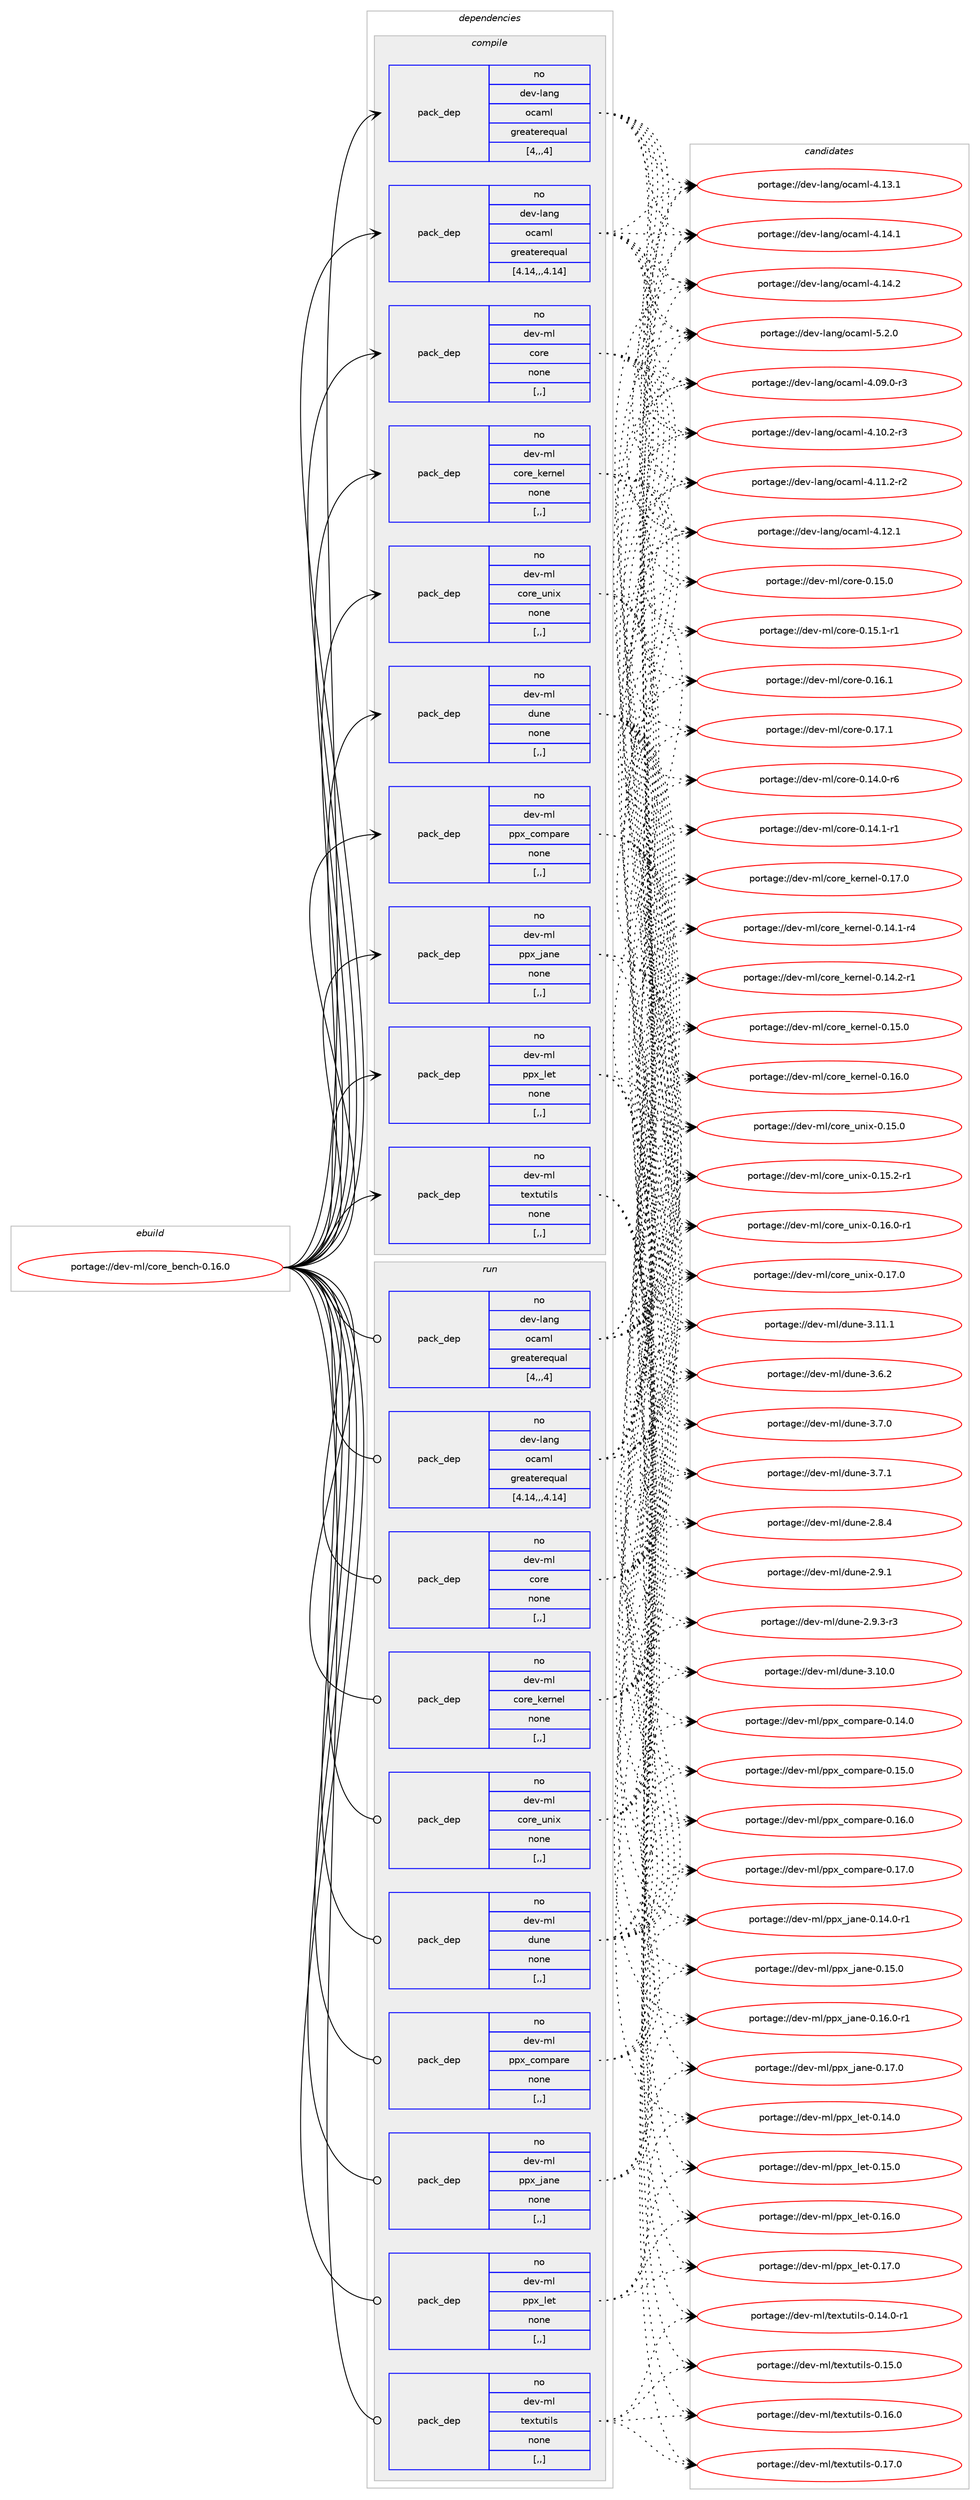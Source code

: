 digraph prolog {

# *************
# Graph options
# *************

newrank=true;
concentrate=true;
compound=true;
graph [rankdir=LR,fontname=Helvetica,fontsize=10,ranksep=1.5];#, ranksep=2.5, nodesep=0.2];
edge  [arrowhead=vee];
node  [fontname=Helvetica,fontsize=10];

# **********
# The ebuild
# **********

subgraph cluster_leftcol {
color=gray;
rank=same;
label=<<i>ebuild</i>>;
id [label="portage://dev-ml/core_bench-0.16.0", color=red, width=4, href="../dev-ml/core_bench-0.16.0.svg"];
}

# ****************
# The dependencies
# ****************

subgraph cluster_midcol {
color=gray;
label=<<i>dependencies</i>>;
subgraph cluster_compile {
fillcolor="#eeeeee";
style=filled;
label=<<i>compile</i>>;
subgraph pack85708 {
dependency115321 [label=<<TABLE BORDER="0" CELLBORDER="1" CELLSPACING="0" CELLPADDING="4" WIDTH="220"><TR><TD ROWSPAN="6" CELLPADDING="30">pack_dep</TD></TR><TR><TD WIDTH="110">no</TD></TR><TR><TD>dev-lang</TD></TR><TR><TD>ocaml</TD></TR><TR><TD>greaterequal</TD></TR><TR><TD>[4,,,4]</TD></TR></TABLE>>, shape=none, color=blue];
}
id:e -> dependency115321:w [weight=20,style="solid",arrowhead="vee"];
subgraph pack85709 {
dependency115322 [label=<<TABLE BORDER="0" CELLBORDER="1" CELLSPACING="0" CELLPADDING="4" WIDTH="220"><TR><TD ROWSPAN="6" CELLPADDING="30">pack_dep</TD></TR><TR><TD WIDTH="110">no</TD></TR><TR><TD>dev-lang</TD></TR><TR><TD>ocaml</TD></TR><TR><TD>greaterequal</TD></TR><TR><TD>[4.14,,,4.14]</TD></TR></TABLE>>, shape=none, color=blue];
}
id:e -> dependency115322:w [weight=20,style="solid",arrowhead="vee"];
subgraph pack85710 {
dependency115323 [label=<<TABLE BORDER="0" CELLBORDER="1" CELLSPACING="0" CELLPADDING="4" WIDTH="220"><TR><TD ROWSPAN="6" CELLPADDING="30">pack_dep</TD></TR><TR><TD WIDTH="110">no</TD></TR><TR><TD>dev-ml</TD></TR><TR><TD>core</TD></TR><TR><TD>none</TD></TR><TR><TD>[,,]</TD></TR></TABLE>>, shape=none, color=blue];
}
id:e -> dependency115323:w [weight=20,style="solid",arrowhead="vee"];
subgraph pack85711 {
dependency115324 [label=<<TABLE BORDER="0" CELLBORDER="1" CELLSPACING="0" CELLPADDING="4" WIDTH="220"><TR><TD ROWSPAN="6" CELLPADDING="30">pack_dep</TD></TR><TR><TD WIDTH="110">no</TD></TR><TR><TD>dev-ml</TD></TR><TR><TD>core_kernel</TD></TR><TR><TD>none</TD></TR><TR><TD>[,,]</TD></TR></TABLE>>, shape=none, color=blue];
}
id:e -> dependency115324:w [weight=20,style="solid",arrowhead="vee"];
subgraph pack85712 {
dependency115325 [label=<<TABLE BORDER="0" CELLBORDER="1" CELLSPACING="0" CELLPADDING="4" WIDTH="220"><TR><TD ROWSPAN="6" CELLPADDING="30">pack_dep</TD></TR><TR><TD WIDTH="110">no</TD></TR><TR><TD>dev-ml</TD></TR><TR><TD>core_unix</TD></TR><TR><TD>none</TD></TR><TR><TD>[,,]</TD></TR></TABLE>>, shape=none, color=blue];
}
id:e -> dependency115325:w [weight=20,style="solid",arrowhead="vee"];
subgraph pack85713 {
dependency115326 [label=<<TABLE BORDER="0" CELLBORDER="1" CELLSPACING="0" CELLPADDING="4" WIDTH="220"><TR><TD ROWSPAN="6" CELLPADDING="30">pack_dep</TD></TR><TR><TD WIDTH="110">no</TD></TR><TR><TD>dev-ml</TD></TR><TR><TD>dune</TD></TR><TR><TD>none</TD></TR><TR><TD>[,,]</TD></TR></TABLE>>, shape=none, color=blue];
}
id:e -> dependency115326:w [weight=20,style="solid",arrowhead="vee"];
subgraph pack85714 {
dependency115327 [label=<<TABLE BORDER="0" CELLBORDER="1" CELLSPACING="0" CELLPADDING="4" WIDTH="220"><TR><TD ROWSPAN="6" CELLPADDING="30">pack_dep</TD></TR><TR><TD WIDTH="110">no</TD></TR><TR><TD>dev-ml</TD></TR><TR><TD>ppx_compare</TD></TR><TR><TD>none</TD></TR><TR><TD>[,,]</TD></TR></TABLE>>, shape=none, color=blue];
}
id:e -> dependency115327:w [weight=20,style="solid",arrowhead="vee"];
subgraph pack85715 {
dependency115328 [label=<<TABLE BORDER="0" CELLBORDER="1" CELLSPACING="0" CELLPADDING="4" WIDTH="220"><TR><TD ROWSPAN="6" CELLPADDING="30">pack_dep</TD></TR><TR><TD WIDTH="110">no</TD></TR><TR><TD>dev-ml</TD></TR><TR><TD>ppx_jane</TD></TR><TR><TD>none</TD></TR><TR><TD>[,,]</TD></TR></TABLE>>, shape=none, color=blue];
}
id:e -> dependency115328:w [weight=20,style="solid",arrowhead="vee"];
subgraph pack85716 {
dependency115329 [label=<<TABLE BORDER="0" CELLBORDER="1" CELLSPACING="0" CELLPADDING="4" WIDTH="220"><TR><TD ROWSPAN="6" CELLPADDING="30">pack_dep</TD></TR><TR><TD WIDTH="110">no</TD></TR><TR><TD>dev-ml</TD></TR><TR><TD>ppx_let</TD></TR><TR><TD>none</TD></TR><TR><TD>[,,]</TD></TR></TABLE>>, shape=none, color=blue];
}
id:e -> dependency115329:w [weight=20,style="solid",arrowhead="vee"];
subgraph pack85717 {
dependency115330 [label=<<TABLE BORDER="0" CELLBORDER="1" CELLSPACING="0" CELLPADDING="4" WIDTH="220"><TR><TD ROWSPAN="6" CELLPADDING="30">pack_dep</TD></TR><TR><TD WIDTH="110">no</TD></TR><TR><TD>dev-ml</TD></TR><TR><TD>textutils</TD></TR><TR><TD>none</TD></TR><TR><TD>[,,]</TD></TR></TABLE>>, shape=none, color=blue];
}
id:e -> dependency115330:w [weight=20,style="solid",arrowhead="vee"];
}
subgraph cluster_compileandrun {
fillcolor="#eeeeee";
style=filled;
label=<<i>compile and run</i>>;
}
subgraph cluster_run {
fillcolor="#eeeeee";
style=filled;
label=<<i>run</i>>;
subgraph pack85718 {
dependency115331 [label=<<TABLE BORDER="0" CELLBORDER="1" CELLSPACING="0" CELLPADDING="4" WIDTH="220"><TR><TD ROWSPAN="6" CELLPADDING="30">pack_dep</TD></TR><TR><TD WIDTH="110">no</TD></TR><TR><TD>dev-lang</TD></TR><TR><TD>ocaml</TD></TR><TR><TD>greaterequal</TD></TR><TR><TD>[4,,,4]</TD></TR></TABLE>>, shape=none, color=blue];
}
id:e -> dependency115331:w [weight=20,style="solid",arrowhead="odot"];
subgraph pack85719 {
dependency115332 [label=<<TABLE BORDER="0" CELLBORDER="1" CELLSPACING="0" CELLPADDING="4" WIDTH="220"><TR><TD ROWSPAN="6" CELLPADDING="30">pack_dep</TD></TR><TR><TD WIDTH="110">no</TD></TR><TR><TD>dev-lang</TD></TR><TR><TD>ocaml</TD></TR><TR><TD>greaterequal</TD></TR><TR><TD>[4.14,,,4.14]</TD></TR></TABLE>>, shape=none, color=blue];
}
id:e -> dependency115332:w [weight=20,style="solid",arrowhead="odot"];
subgraph pack85720 {
dependency115333 [label=<<TABLE BORDER="0" CELLBORDER="1" CELLSPACING="0" CELLPADDING="4" WIDTH="220"><TR><TD ROWSPAN="6" CELLPADDING="30">pack_dep</TD></TR><TR><TD WIDTH="110">no</TD></TR><TR><TD>dev-ml</TD></TR><TR><TD>core</TD></TR><TR><TD>none</TD></TR><TR><TD>[,,]</TD></TR></TABLE>>, shape=none, color=blue];
}
id:e -> dependency115333:w [weight=20,style="solid",arrowhead="odot"];
subgraph pack85721 {
dependency115334 [label=<<TABLE BORDER="0" CELLBORDER="1" CELLSPACING="0" CELLPADDING="4" WIDTH="220"><TR><TD ROWSPAN="6" CELLPADDING="30">pack_dep</TD></TR><TR><TD WIDTH="110">no</TD></TR><TR><TD>dev-ml</TD></TR><TR><TD>core_kernel</TD></TR><TR><TD>none</TD></TR><TR><TD>[,,]</TD></TR></TABLE>>, shape=none, color=blue];
}
id:e -> dependency115334:w [weight=20,style="solid",arrowhead="odot"];
subgraph pack85722 {
dependency115335 [label=<<TABLE BORDER="0" CELLBORDER="1" CELLSPACING="0" CELLPADDING="4" WIDTH="220"><TR><TD ROWSPAN="6" CELLPADDING="30">pack_dep</TD></TR><TR><TD WIDTH="110">no</TD></TR><TR><TD>dev-ml</TD></TR><TR><TD>core_unix</TD></TR><TR><TD>none</TD></TR><TR><TD>[,,]</TD></TR></TABLE>>, shape=none, color=blue];
}
id:e -> dependency115335:w [weight=20,style="solid",arrowhead="odot"];
subgraph pack85723 {
dependency115336 [label=<<TABLE BORDER="0" CELLBORDER="1" CELLSPACING="0" CELLPADDING="4" WIDTH="220"><TR><TD ROWSPAN="6" CELLPADDING="30">pack_dep</TD></TR><TR><TD WIDTH="110">no</TD></TR><TR><TD>dev-ml</TD></TR><TR><TD>dune</TD></TR><TR><TD>none</TD></TR><TR><TD>[,,]</TD></TR></TABLE>>, shape=none, color=blue];
}
id:e -> dependency115336:w [weight=20,style="solid",arrowhead="odot"];
subgraph pack85724 {
dependency115337 [label=<<TABLE BORDER="0" CELLBORDER="1" CELLSPACING="0" CELLPADDING="4" WIDTH="220"><TR><TD ROWSPAN="6" CELLPADDING="30">pack_dep</TD></TR><TR><TD WIDTH="110">no</TD></TR><TR><TD>dev-ml</TD></TR><TR><TD>ppx_compare</TD></TR><TR><TD>none</TD></TR><TR><TD>[,,]</TD></TR></TABLE>>, shape=none, color=blue];
}
id:e -> dependency115337:w [weight=20,style="solid",arrowhead="odot"];
subgraph pack85725 {
dependency115338 [label=<<TABLE BORDER="0" CELLBORDER="1" CELLSPACING="0" CELLPADDING="4" WIDTH="220"><TR><TD ROWSPAN="6" CELLPADDING="30">pack_dep</TD></TR><TR><TD WIDTH="110">no</TD></TR><TR><TD>dev-ml</TD></TR><TR><TD>ppx_jane</TD></TR><TR><TD>none</TD></TR><TR><TD>[,,]</TD></TR></TABLE>>, shape=none, color=blue];
}
id:e -> dependency115338:w [weight=20,style="solid",arrowhead="odot"];
subgraph pack85726 {
dependency115339 [label=<<TABLE BORDER="0" CELLBORDER="1" CELLSPACING="0" CELLPADDING="4" WIDTH="220"><TR><TD ROWSPAN="6" CELLPADDING="30">pack_dep</TD></TR><TR><TD WIDTH="110">no</TD></TR><TR><TD>dev-ml</TD></TR><TR><TD>ppx_let</TD></TR><TR><TD>none</TD></TR><TR><TD>[,,]</TD></TR></TABLE>>, shape=none, color=blue];
}
id:e -> dependency115339:w [weight=20,style="solid",arrowhead="odot"];
subgraph pack85727 {
dependency115340 [label=<<TABLE BORDER="0" CELLBORDER="1" CELLSPACING="0" CELLPADDING="4" WIDTH="220"><TR><TD ROWSPAN="6" CELLPADDING="30">pack_dep</TD></TR><TR><TD WIDTH="110">no</TD></TR><TR><TD>dev-ml</TD></TR><TR><TD>textutils</TD></TR><TR><TD>none</TD></TR><TR><TD>[,,]</TD></TR></TABLE>>, shape=none, color=blue];
}
id:e -> dependency115340:w [weight=20,style="solid",arrowhead="odot"];
}
}

# **************
# The candidates
# **************

subgraph cluster_choices {
rank=same;
color=gray;
label=<<i>candidates</i>>;

subgraph choice85708 {
color=black;
nodesep=1;
choice1001011184510897110103471119997109108455246485746484511451 [label="portage://dev-lang/ocaml-4.09.0-r3", color=red, width=4,href="../dev-lang/ocaml-4.09.0-r3.svg"];
choice1001011184510897110103471119997109108455246494846504511451 [label="portage://dev-lang/ocaml-4.10.2-r3", color=red, width=4,href="../dev-lang/ocaml-4.10.2-r3.svg"];
choice1001011184510897110103471119997109108455246494946504511450 [label="portage://dev-lang/ocaml-4.11.2-r2", color=red, width=4,href="../dev-lang/ocaml-4.11.2-r2.svg"];
choice100101118451089711010347111999710910845524649504649 [label="portage://dev-lang/ocaml-4.12.1", color=red, width=4,href="../dev-lang/ocaml-4.12.1.svg"];
choice100101118451089711010347111999710910845524649514649 [label="portage://dev-lang/ocaml-4.13.1", color=red, width=4,href="../dev-lang/ocaml-4.13.1.svg"];
choice100101118451089711010347111999710910845524649524649 [label="portage://dev-lang/ocaml-4.14.1", color=red, width=4,href="../dev-lang/ocaml-4.14.1.svg"];
choice100101118451089711010347111999710910845524649524650 [label="portage://dev-lang/ocaml-4.14.2", color=red, width=4,href="../dev-lang/ocaml-4.14.2.svg"];
choice1001011184510897110103471119997109108455346504648 [label="portage://dev-lang/ocaml-5.2.0", color=red, width=4,href="../dev-lang/ocaml-5.2.0.svg"];
dependency115321:e -> choice1001011184510897110103471119997109108455246485746484511451:w [style=dotted,weight="100"];
dependency115321:e -> choice1001011184510897110103471119997109108455246494846504511451:w [style=dotted,weight="100"];
dependency115321:e -> choice1001011184510897110103471119997109108455246494946504511450:w [style=dotted,weight="100"];
dependency115321:e -> choice100101118451089711010347111999710910845524649504649:w [style=dotted,weight="100"];
dependency115321:e -> choice100101118451089711010347111999710910845524649514649:w [style=dotted,weight="100"];
dependency115321:e -> choice100101118451089711010347111999710910845524649524649:w [style=dotted,weight="100"];
dependency115321:e -> choice100101118451089711010347111999710910845524649524650:w [style=dotted,weight="100"];
dependency115321:e -> choice1001011184510897110103471119997109108455346504648:w [style=dotted,weight="100"];
}
subgraph choice85709 {
color=black;
nodesep=1;
choice1001011184510897110103471119997109108455246485746484511451 [label="portage://dev-lang/ocaml-4.09.0-r3", color=red, width=4,href="../dev-lang/ocaml-4.09.0-r3.svg"];
choice1001011184510897110103471119997109108455246494846504511451 [label="portage://dev-lang/ocaml-4.10.2-r3", color=red, width=4,href="../dev-lang/ocaml-4.10.2-r3.svg"];
choice1001011184510897110103471119997109108455246494946504511450 [label="portage://dev-lang/ocaml-4.11.2-r2", color=red, width=4,href="../dev-lang/ocaml-4.11.2-r2.svg"];
choice100101118451089711010347111999710910845524649504649 [label="portage://dev-lang/ocaml-4.12.1", color=red, width=4,href="../dev-lang/ocaml-4.12.1.svg"];
choice100101118451089711010347111999710910845524649514649 [label="portage://dev-lang/ocaml-4.13.1", color=red, width=4,href="../dev-lang/ocaml-4.13.1.svg"];
choice100101118451089711010347111999710910845524649524649 [label="portage://dev-lang/ocaml-4.14.1", color=red, width=4,href="../dev-lang/ocaml-4.14.1.svg"];
choice100101118451089711010347111999710910845524649524650 [label="portage://dev-lang/ocaml-4.14.2", color=red, width=4,href="../dev-lang/ocaml-4.14.2.svg"];
choice1001011184510897110103471119997109108455346504648 [label="portage://dev-lang/ocaml-5.2.0", color=red, width=4,href="../dev-lang/ocaml-5.2.0.svg"];
dependency115322:e -> choice1001011184510897110103471119997109108455246485746484511451:w [style=dotted,weight="100"];
dependency115322:e -> choice1001011184510897110103471119997109108455246494846504511451:w [style=dotted,weight="100"];
dependency115322:e -> choice1001011184510897110103471119997109108455246494946504511450:w [style=dotted,weight="100"];
dependency115322:e -> choice100101118451089711010347111999710910845524649504649:w [style=dotted,weight="100"];
dependency115322:e -> choice100101118451089711010347111999710910845524649514649:w [style=dotted,weight="100"];
dependency115322:e -> choice100101118451089711010347111999710910845524649524649:w [style=dotted,weight="100"];
dependency115322:e -> choice100101118451089711010347111999710910845524649524650:w [style=dotted,weight="100"];
dependency115322:e -> choice1001011184510897110103471119997109108455346504648:w [style=dotted,weight="100"];
}
subgraph choice85710 {
color=black;
nodesep=1;
choice100101118451091084799111114101454846495246484511454 [label="portage://dev-ml/core-0.14.0-r6", color=red, width=4,href="../dev-ml/core-0.14.0-r6.svg"];
choice100101118451091084799111114101454846495246494511449 [label="portage://dev-ml/core-0.14.1-r1", color=red, width=4,href="../dev-ml/core-0.14.1-r1.svg"];
choice10010111845109108479911111410145484649534648 [label="portage://dev-ml/core-0.15.0", color=red, width=4,href="../dev-ml/core-0.15.0.svg"];
choice100101118451091084799111114101454846495346494511449 [label="portage://dev-ml/core-0.15.1-r1", color=red, width=4,href="../dev-ml/core-0.15.1-r1.svg"];
choice10010111845109108479911111410145484649544649 [label="portage://dev-ml/core-0.16.1", color=red, width=4,href="../dev-ml/core-0.16.1.svg"];
choice10010111845109108479911111410145484649554649 [label="portage://dev-ml/core-0.17.1", color=red, width=4,href="../dev-ml/core-0.17.1.svg"];
dependency115323:e -> choice100101118451091084799111114101454846495246484511454:w [style=dotted,weight="100"];
dependency115323:e -> choice100101118451091084799111114101454846495246494511449:w [style=dotted,weight="100"];
dependency115323:e -> choice10010111845109108479911111410145484649534648:w [style=dotted,weight="100"];
dependency115323:e -> choice100101118451091084799111114101454846495346494511449:w [style=dotted,weight="100"];
dependency115323:e -> choice10010111845109108479911111410145484649544649:w [style=dotted,weight="100"];
dependency115323:e -> choice10010111845109108479911111410145484649554649:w [style=dotted,weight="100"];
}
subgraph choice85711 {
color=black;
nodesep=1;
choice10010111845109108479911111410195107101114110101108454846495246494511452 [label="portage://dev-ml/core_kernel-0.14.1-r4", color=red, width=4,href="../dev-ml/core_kernel-0.14.1-r4.svg"];
choice10010111845109108479911111410195107101114110101108454846495246504511449 [label="portage://dev-ml/core_kernel-0.14.2-r1", color=red, width=4,href="../dev-ml/core_kernel-0.14.2-r1.svg"];
choice1001011184510910847991111141019510710111411010110845484649534648 [label="portage://dev-ml/core_kernel-0.15.0", color=red, width=4,href="../dev-ml/core_kernel-0.15.0.svg"];
choice1001011184510910847991111141019510710111411010110845484649544648 [label="portage://dev-ml/core_kernel-0.16.0", color=red, width=4,href="../dev-ml/core_kernel-0.16.0.svg"];
choice1001011184510910847991111141019510710111411010110845484649554648 [label="portage://dev-ml/core_kernel-0.17.0", color=red, width=4,href="../dev-ml/core_kernel-0.17.0.svg"];
dependency115324:e -> choice10010111845109108479911111410195107101114110101108454846495246494511452:w [style=dotted,weight="100"];
dependency115324:e -> choice10010111845109108479911111410195107101114110101108454846495246504511449:w [style=dotted,weight="100"];
dependency115324:e -> choice1001011184510910847991111141019510710111411010110845484649534648:w [style=dotted,weight="100"];
dependency115324:e -> choice1001011184510910847991111141019510710111411010110845484649544648:w [style=dotted,weight="100"];
dependency115324:e -> choice1001011184510910847991111141019510710111411010110845484649554648:w [style=dotted,weight="100"];
}
subgraph choice85712 {
color=black;
nodesep=1;
choice1001011184510910847991111141019511711010512045484649534648 [label="portage://dev-ml/core_unix-0.15.0", color=red, width=4,href="../dev-ml/core_unix-0.15.0.svg"];
choice10010111845109108479911111410195117110105120454846495346504511449 [label="portage://dev-ml/core_unix-0.15.2-r1", color=red, width=4,href="../dev-ml/core_unix-0.15.2-r1.svg"];
choice10010111845109108479911111410195117110105120454846495446484511449 [label="portage://dev-ml/core_unix-0.16.0-r1", color=red, width=4,href="../dev-ml/core_unix-0.16.0-r1.svg"];
choice1001011184510910847991111141019511711010512045484649554648 [label="portage://dev-ml/core_unix-0.17.0", color=red, width=4,href="../dev-ml/core_unix-0.17.0.svg"];
dependency115325:e -> choice1001011184510910847991111141019511711010512045484649534648:w [style=dotted,weight="100"];
dependency115325:e -> choice10010111845109108479911111410195117110105120454846495346504511449:w [style=dotted,weight="100"];
dependency115325:e -> choice10010111845109108479911111410195117110105120454846495446484511449:w [style=dotted,weight="100"];
dependency115325:e -> choice1001011184510910847991111141019511711010512045484649554648:w [style=dotted,weight="100"];
}
subgraph choice85713 {
color=black;
nodesep=1;
choice1001011184510910847100117110101455046564652 [label="portage://dev-ml/dune-2.8.4", color=red, width=4,href="../dev-ml/dune-2.8.4.svg"];
choice1001011184510910847100117110101455046574649 [label="portage://dev-ml/dune-2.9.1", color=red, width=4,href="../dev-ml/dune-2.9.1.svg"];
choice10010111845109108471001171101014550465746514511451 [label="portage://dev-ml/dune-2.9.3-r3", color=red, width=4,href="../dev-ml/dune-2.9.3-r3.svg"];
choice100101118451091084710011711010145514649484648 [label="portage://dev-ml/dune-3.10.0", color=red, width=4,href="../dev-ml/dune-3.10.0.svg"];
choice100101118451091084710011711010145514649494649 [label="portage://dev-ml/dune-3.11.1", color=red, width=4,href="../dev-ml/dune-3.11.1.svg"];
choice1001011184510910847100117110101455146544650 [label="portage://dev-ml/dune-3.6.2", color=red, width=4,href="../dev-ml/dune-3.6.2.svg"];
choice1001011184510910847100117110101455146554648 [label="portage://dev-ml/dune-3.7.0", color=red, width=4,href="../dev-ml/dune-3.7.0.svg"];
choice1001011184510910847100117110101455146554649 [label="portage://dev-ml/dune-3.7.1", color=red, width=4,href="../dev-ml/dune-3.7.1.svg"];
dependency115326:e -> choice1001011184510910847100117110101455046564652:w [style=dotted,weight="100"];
dependency115326:e -> choice1001011184510910847100117110101455046574649:w [style=dotted,weight="100"];
dependency115326:e -> choice10010111845109108471001171101014550465746514511451:w [style=dotted,weight="100"];
dependency115326:e -> choice100101118451091084710011711010145514649484648:w [style=dotted,weight="100"];
dependency115326:e -> choice100101118451091084710011711010145514649494649:w [style=dotted,weight="100"];
dependency115326:e -> choice1001011184510910847100117110101455146544650:w [style=dotted,weight="100"];
dependency115326:e -> choice1001011184510910847100117110101455146554648:w [style=dotted,weight="100"];
dependency115326:e -> choice1001011184510910847100117110101455146554649:w [style=dotted,weight="100"];
}
subgraph choice85714 {
color=black;
nodesep=1;
choice100101118451091084711211212095991111091129711410145484649524648 [label="portage://dev-ml/ppx_compare-0.14.0", color=red, width=4,href="../dev-ml/ppx_compare-0.14.0.svg"];
choice100101118451091084711211212095991111091129711410145484649534648 [label="portage://dev-ml/ppx_compare-0.15.0", color=red, width=4,href="../dev-ml/ppx_compare-0.15.0.svg"];
choice100101118451091084711211212095991111091129711410145484649544648 [label="portage://dev-ml/ppx_compare-0.16.0", color=red, width=4,href="../dev-ml/ppx_compare-0.16.0.svg"];
choice100101118451091084711211212095991111091129711410145484649554648 [label="portage://dev-ml/ppx_compare-0.17.0", color=red, width=4,href="../dev-ml/ppx_compare-0.17.0.svg"];
dependency115327:e -> choice100101118451091084711211212095991111091129711410145484649524648:w [style=dotted,weight="100"];
dependency115327:e -> choice100101118451091084711211212095991111091129711410145484649534648:w [style=dotted,weight="100"];
dependency115327:e -> choice100101118451091084711211212095991111091129711410145484649544648:w [style=dotted,weight="100"];
dependency115327:e -> choice100101118451091084711211212095991111091129711410145484649554648:w [style=dotted,weight="100"];
}
subgraph choice85715 {
color=black;
nodesep=1;
choice10010111845109108471121121209510697110101454846495246484511449 [label="portage://dev-ml/ppx_jane-0.14.0-r1", color=red, width=4,href="../dev-ml/ppx_jane-0.14.0-r1.svg"];
choice1001011184510910847112112120951069711010145484649534648 [label="portage://dev-ml/ppx_jane-0.15.0", color=red, width=4,href="../dev-ml/ppx_jane-0.15.0.svg"];
choice10010111845109108471121121209510697110101454846495446484511449 [label="portage://dev-ml/ppx_jane-0.16.0-r1", color=red, width=4,href="../dev-ml/ppx_jane-0.16.0-r1.svg"];
choice1001011184510910847112112120951069711010145484649554648 [label="portage://dev-ml/ppx_jane-0.17.0", color=red, width=4,href="../dev-ml/ppx_jane-0.17.0.svg"];
dependency115328:e -> choice10010111845109108471121121209510697110101454846495246484511449:w [style=dotted,weight="100"];
dependency115328:e -> choice1001011184510910847112112120951069711010145484649534648:w [style=dotted,weight="100"];
dependency115328:e -> choice10010111845109108471121121209510697110101454846495446484511449:w [style=dotted,weight="100"];
dependency115328:e -> choice1001011184510910847112112120951069711010145484649554648:w [style=dotted,weight="100"];
}
subgraph choice85716 {
color=black;
nodesep=1;
choice10010111845109108471121121209510810111645484649524648 [label="portage://dev-ml/ppx_let-0.14.0", color=red, width=4,href="../dev-ml/ppx_let-0.14.0.svg"];
choice10010111845109108471121121209510810111645484649534648 [label="portage://dev-ml/ppx_let-0.15.0", color=red, width=4,href="../dev-ml/ppx_let-0.15.0.svg"];
choice10010111845109108471121121209510810111645484649544648 [label="portage://dev-ml/ppx_let-0.16.0", color=red, width=4,href="../dev-ml/ppx_let-0.16.0.svg"];
choice10010111845109108471121121209510810111645484649554648 [label="portage://dev-ml/ppx_let-0.17.0", color=red, width=4,href="../dev-ml/ppx_let-0.17.0.svg"];
dependency115329:e -> choice10010111845109108471121121209510810111645484649524648:w [style=dotted,weight="100"];
dependency115329:e -> choice10010111845109108471121121209510810111645484649534648:w [style=dotted,weight="100"];
dependency115329:e -> choice10010111845109108471121121209510810111645484649544648:w [style=dotted,weight="100"];
dependency115329:e -> choice10010111845109108471121121209510810111645484649554648:w [style=dotted,weight="100"];
}
subgraph choice85717 {
color=black;
nodesep=1;
choice1001011184510910847116101120116117116105108115454846495246484511449 [label="portage://dev-ml/textutils-0.14.0-r1", color=red, width=4,href="../dev-ml/textutils-0.14.0-r1.svg"];
choice100101118451091084711610112011611711610510811545484649534648 [label="portage://dev-ml/textutils-0.15.0", color=red, width=4,href="../dev-ml/textutils-0.15.0.svg"];
choice100101118451091084711610112011611711610510811545484649544648 [label="portage://dev-ml/textutils-0.16.0", color=red, width=4,href="../dev-ml/textutils-0.16.0.svg"];
choice100101118451091084711610112011611711610510811545484649554648 [label="portage://dev-ml/textutils-0.17.0", color=red, width=4,href="../dev-ml/textutils-0.17.0.svg"];
dependency115330:e -> choice1001011184510910847116101120116117116105108115454846495246484511449:w [style=dotted,weight="100"];
dependency115330:e -> choice100101118451091084711610112011611711610510811545484649534648:w [style=dotted,weight="100"];
dependency115330:e -> choice100101118451091084711610112011611711610510811545484649544648:w [style=dotted,weight="100"];
dependency115330:e -> choice100101118451091084711610112011611711610510811545484649554648:w [style=dotted,weight="100"];
}
subgraph choice85718 {
color=black;
nodesep=1;
choice1001011184510897110103471119997109108455246485746484511451 [label="portage://dev-lang/ocaml-4.09.0-r3", color=red, width=4,href="../dev-lang/ocaml-4.09.0-r3.svg"];
choice1001011184510897110103471119997109108455246494846504511451 [label="portage://dev-lang/ocaml-4.10.2-r3", color=red, width=4,href="../dev-lang/ocaml-4.10.2-r3.svg"];
choice1001011184510897110103471119997109108455246494946504511450 [label="portage://dev-lang/ocaml-4.11.2-r2", color=red, width=4,href="../dev-lang/ocaml-4.11.2-r2.svg"];
choice100101118451089711010347111999710910845524649504649 [label="portage://dev-lang/ocaml-4.12.1", color=red, width=4,href="../dev-lang/ocaml-4.12.1.svg"];
choice100101118451089711010347111999710910845524649514649 [label="portage://dev-lang/ocaml-4.13.1", color=red, width=4,href="../dev-lang/ocaml-4.13.1.svg"];
choice100101118451089711010347111999710910845524649524649 [label="portage://dev-lang/ocaml-4.14.1", color=red, width=4,href="../dev-lang/ocaml-4.14.1.svg"];
choice100101118451089711010347111999710910845524649524650 [label="portage://dev-lang/ocaml-4.14.2", color=red, width=4,href="../dev-lang/ocaml-4.14.2.svg"];
choice1001011184510897110103471119997109108455346504648 [label="portage://dev-lang/ocaml-5.2.0", color=red, width=4,href="../dev-lang/ocaml-5.2.0.svg"];
dependency115331:e -> choice1001011184510897110103471119997109108455246485746484511451:w [style=dotted,weight="100"];
dependency115331:e -> choice1001011184510897110103471119997109108455246494846504511451:w [style=dotted,weight="100"];
dependency115331:e -> choice1001011184510897110103471119997109108455246494946504511450:w [style=dotted,weight="100"];
dependency115331:e -> choice100101118451089711010347111999710910845524649504649:w [style=dotted,weight="100"];
dependency115331:e -> choice100101118451089711010347111999710910845524649514649:w [style=dotted,weight="100"];
dependency115331:e -> choice100101118451089711010347111999710910845524649524649:w [style=dotted,weight="100"];
dependency115331:e -> choice100101118451089711010347111999710910845524649524650:w [style=dotted,weight="100"];
dependency115331:e -> choice1001011184510897110103471119997109108455346504648:w [style=dotted,weight="100"];
}
subgraph choice85719 {
color=black;
nodesep=1;
choice1001011184510897110103471119997109108455246485746484511451 [label="portage://dev-lang/ocaml-4.09.0-r3", color=red, width=4,href="../dev-lang/ocaml-4.09.0-r3.svg"];
choice1001011184510897110103471119997109108455246494846504511451 [label="portage://dev-lang/ocaml-4.10.2-r3", color=red, width=4,href="../dev-lang/ocaml-4.10.2-r3.svg"];
choice1001011184510897110103471119997109108455246494946504511450 [label="portage://dev-lang/ocaml-4.11.2-r2", color=red, width=4,href="../dev-lang/ocaml-4.11.2-r2.svg"];
choice100101118451089711010347111999710910845524649504649 [label="portage://dev-lang/ocaml-4.12.1", color=red, width=4,href="../dev-lang/ocaml-4.12.1.svg"];
choice100101118451089711010347111999710910845524649514649 [label="portage://dev-lang/ocaml-4.13.1", color=red, width=4,href="../dev-lang/ocaml-4.13.1.svg"];
choice100101118451089711010347111999710910845524649524649 [label="portage://dev-lang/ocaml-4.14.1", color=red, width=4,href="../dev-lang/ocaml-4.14.1.svg"];
choice100101118451089711010347111999710910845524649524650 [label="portage://dev-lang/ocaml-4.14.2", color=red, width=4,href="../dev-lang/ocaml-4.14.2.svg"];
choice1001011184510897110103471119997109108455346504648 [label="portage://dev-lang/ocaml-5.2.0", color=red, width=4,href="../dev-lang/ocaml-5.2.0.svg"];
dependency115332:e -> choice1001011184510897110103471119997109108455246485746484511451:w [style=dotted,weight="100"];
dependency115332:e -> choice1001011184510897110103471119997109108455246494846504511451:w [style=dotted,weight="100"];
dependency115332:e -> choice1001011184510897110103471119997109108455246494946504511450:w [style=dotted,weight="100"];
dependency115332:e -> choice100101118451089711010347111999710910845524649504649:w [style=dotted,weight="100"];
dependency115332:e -> choice100101118451089711010347111999710910845524649514649:w [style=dotted,weight="100"];
dependency115332:e -> choice100101118451089711010347111999710910845524649524649:w [style=dotted,weight="100"];
dependency115332:e -> choice100101118451089711010347111999710910845524649524650:w [style=dotted,weight="100"];
dependency115332:e -> choice1001011184510897110103471119997109108455346504648:w [style=dotted,weight="100"];
}
subgraph choice85720 {
color=black;
nodesep=1;
choice100101118451091084799111114101454846495246484511454 [label="portage://dev-ml/core-0.14.0-r6", color=red, width=4,href="../dev-ml/core-0.14.0-r6.svg"];
choice100101118451091084799111114101454846495246494511449 [label="portage://dev-ml/core-0.14.1-r1", color=red, width=4,href="../dev-ml/core-0.14.1-r1.svg"];
choice10010111845109108479911111410145484649534648 [label="portage://dev-ml/core-0.15.0", color=red, width=4,href="../dev-ml/core-0.15.0.svg"];
choice100101118451091084799111114101454846495346494511449 [label="portage://dev-ml/core-0.15.1-r1", color=red, width=4,href="../dev-ml/core-0.15.1-r1.svg"];
choice10010111845109108479911111410145484649544649 [label="portage://dev-ml/core-0.16.1", color=red, width=4,href="../dev-ml/core-0.16.1.svg"];
choice10010111845109108479911111410145484649554649 [label="portage://dev-ml/core-0.17.1", color=red, width=4,href="../dev-ml/core-0.17.1.svg"];
dependency115333:e -> choice100101118451091084799111114101454846495246484511454:w [style=dotted,weight="100"];
dependency115333:e -> choice100101118451091084799111114101454846495246494511449:w [style=dotted,weight="100"];
dependency115333:e -> choice10010111845109108479911111410145484649534648:w [style=dotted,weight="100"];
dependency115333:e -> choice100101118451091084799111114101454846495346494511449:w [style=dotted,weight="100"];
dependency115333:e -> choice10010111845109108479911111410145484649544649:w [style=dotted,weight="100"];
dependency115333:e -> choice10010111845109108479911111410145484649554649:w [style=dotted,weight="100"];
}
subgraph choice85721 {
color=black;
nodesep=1;
choice10010111845109108479911111410195107101114110101108454846495246494511452 [label="portage://dev-ml/core_kernel-0.14.1-r4", color=red, width=4,href="../dev-ml/core_kernel-0.14.1-r4.svg"];
choice10010111845109108479911111410195107101114110101108454846495246504511449 [label="portage://dev-ml/core_kernel-0.14.2-r1", color=red, width=4,href="../dev-ml/core_kernel-0.14.2-r1.svg"];
choice1001011184510910847991111141019510710111411010110845484649534648 [label="portage://dev-ml/core_kernel-0.15.0", color=red, width=4,href="../dev-ml/core_kernel-0.15.0.svg"];
choice1001011184510910847991111141019510710111411010110845484649544648 [label="portage://dev-ml/core_kernel-0.16.0", color=red, width=4,href="../dev-ml/core_kernel-0.16.0.svg"];
choice1001011184510910847991111141019510710111411010110845484649554648 [label="portage://dev-ml/core_kernel-0.17.0", color=red, width=4,href="../dev-ml/core_kernel-0.17.0.svg"];
dependency115334:e -> choice10010111845109108479911111410195107101114110101108454846495246494511452:w [style=dotted,weight="100"];
dependency115334:e -> choice10010111845109108479911111410195107101114110101108454846495246504511449:w [style=dotted,weight="100"];
dependency115334:e -> choice1001011184510910847991111141019510710111411010110845484649534648:w [style=dotted,weight="100"];
dependency115334:e -> choice1001011184510910847991111141019510710111411010110845484649544648:w [style=dotted,weight="100"];
dependency115334:e -> choice1001011184510910847991111141019510710111411010110845484649554648:w [style=dotted,weight="100"];
}
subgraph choice85722 {
color=black;
nodesep=1;
choice1001011184510910847991111141019511711010512045484649534648 [label="portage://dev-ml/core_unix-0.15.0", color=red, width=4,href="../dev-ml/core_unix-0.15.0.svg"];
choice10010111845109108479911111410195117110105120454846495346504511449 [label="portage://dev-ml/core_unix-0.15.2-r1", color=red, width=4,href="../dev-ml/core_unix-0.15.2-r1.svg"];
choice10010111845109108479911111410195117110105120454846495446484511449 [label="portage://dev-ml/core_unix-0.16.0-r1", color=red, width=4,href="../dev-ml/core_unix-0.16.0-r1.svg"];
choice1001011184510910847991111141019511711010512045484649554648 [label="portage://dev-ml/core_unix-0.17.0", color=red, width=4,href="../dev-ml/core_unix-0.17.0.svg"];
dependency115335:e -> choice1001011184510910847991111141019511711010512045484649534648:w [style=dotted,weight="100"];
dependency115335:e -> choice10010111845109108479911111410195117110105120454846495346504511449:w [style=dotted,weight="100"];
dependency115335:e -> choice10010111845109108479911111410195117110105120454846495446484511449:w [style=dotted,weight="100"];
dependency115335:e -> choice1001011184510910847991111141019511711010512045484649554648:w [style=dotted,weight="100"];
}
subgraph choice85723 {
color=black;
nodesep=1;
choice1001011184510910847100117110101455046564652 [label="portage://dev-ml/dune-2.8.4", color=red, width=4,href="../dev-ml/dune-2.8.4.svg"];
choice1001011184510910847100117110101455046574649 [label="portage://dev-ml/dune-2.9.1", color=red, width=4,href="../dev-ml/dune-2.9.1.svg"];
choice10010111845109108471001171101014550465746514511451 [label="portage://dev-ml/dune-2.9.3-r3", color=red, width=4,href="../dev-ml/dune-2.9.3-r3.svg"];
choice100101118451091084710011711010145514649484648 [label="portage://dev-ml/dune-3.10.0", color=red, width=4,href="../dev-ml/dune-3.10.0.svg"];
choice100101118451091084710011711010145514649494649 [label="portage://dev-ml/dune-3.11.1", color=red, width=4,href="../dev-ml/dune-3.11.1.svg"];
choice1001011184510910847100117110101455146544650 [label="portage://dev-ml/dune-3.6.2", color=red, width=4,href="../dev-ml/dune-3.6.2.svg"];
choice1001011184510910847100117110101455146554648 [label="portage://dev-ml/dune-3.7.0", color=red, width=4,href="../dev-ml/dune-3.7.0.svg"];
choice1001011184510910847100117110101455146554649 [label="portage://dev-ml/dune-3.7.1", color=red, width=4,href="../dev-ml/dune-3.7.1.svg"];
dependency115336:e -> choice1001011184510910847100117110101455046564652:w [style=dotted,weight="100"];
dependency115336:e -> choice1001011184510910847100117110101455046574649:w [style=dotted,weight="100"];
dependency115336:e -> choice10010111845109108471001171101014550465746514511451:w [style=dotted,weight="100"];
dependency115336:e -> choice100101118451091084710011711010145514649484648:w [style=dotted,weight="100"];
dependency115336:e -> choice100101118451091084710011711010145514649494649:w [style=dotted,weight="100"];
dependency115336:e -> choice1001011184510910847100117110101455146544650:w [style=dotted,weight="100"];
dependency115336:e -> choice1001011184510910847100117110101455146554648:w [style=dotted,weight="100"];
dependency115336:e -> choice1001011184510910847100117110101455146554649:w [style=dotted,weight="100"];
}
subgraph choice85724 {
color=black;
nodesep=1;
choice100101118451091084711211212095991111091129711410145484649524648 [label="portage://dev-ml/ppx_compare-0.14.0", color=red, width=4,href="../dev-ml/ppx_compare-0.14.0.svg"];
choice100101118451091084711211212095991111091129711410145484649534648 [label="portage://dev-ml/ppx_compare-0.15.0", color=red, width=4,href="../dev-ml/ppx_compare-0.15.0.svg"];
choice100101118451091084711211212095991111091129711410145484649544648 [label="portage://dev-ml/ppx_compare-0.16.0", color=red, width=4,href="../dev-ml/ppx_compare-0.16.0.svg"];
choice100101118451091084711211212095991111091129711410145484649554648 [label="portage://dev-ml/ppx_compare-0.17.0", color=red, width=4,href="../dev-ml/ppx_compare-0.17.0.svg"];
dependency115337:e -> choice100101118451091084711211212095991111091129711410145484649524648:w [style=dotted,weight="100"];
dependency115337:e -> choice100101118451091084711211212095991111091129711410145484649534648:w [style=dotted,weight="100"];
dependency115337:e -> choice100101118451091084711211212095991111091129711410145484649544648:w [style=dotted,weight="100"];
dependency115337:e -> choice100101118451091084711211212095991111091129711410145484649554648:w [style=dotted,weight="100"];
}
subgraph choice85725 {
color=black;
nodesep=1;
choice10010111845109108471121121209510697110101454846495246484511449 [label="portage://dev-ml/ppx_jane-0.14.0-r1", color=red, width=4,href="../dev-ml/ppx_jane-0.14.0-r1.svg"];
choice1001011184510910847112112120951069711010145484649534648 [label="portage://dev-ml/ppx_jane-0.15.0", color=red, width=4,href="../dev-ml/ppx_jane-0.15.0.svg"];
choice10010111845109108471121121209510697110101454846495446484511449 [label="portage://dev-ml/ppx_jane-0.16.0-r1", color=red, width=4,href="../dev-ml/ppx_jane-0.16.0-r1.svg"];
choice1001011184510910847112112120951069711010145484649554648 [label="portage://dev-ml/ppx_jane-0.17.0", color=red, width=4,href="../dev-ml/ppx_jane-0.17.0.svg"];
dependency115338:e -> choice10010111845109108471121121209510697110101454846495246484511449:w [style=dotted,weight="100"];
dependency115338:e -> choice1001011184510910847112112120951069711010145484649534648:w [style=dotted,weight="100"];
dependency115338:e -> choice10010111845109108471121121209510697110101454846495446484511449:w [style=dotted,weight="100"];
dependency115338:e -> choice1001011184510910847112112120951069711010145484649554648:w [style=dotted,weight="100"];
}
subgraph choice85726 {
color=black;
nodesep=1;
choice10010111845109108471121121209510810111645484649524648 [label="portage://dev-ml/ppx_let-0.14.0", color=red, width=4,href="../dev-ml/ppx_let-0.14.0.svg"];
choice10010111845109108471121121209510810111645484649534648 [label="portage://dev-ml/ppx_let-0.15.0", color=red, width=4,href="../dev-ml/ppx_let-0.15.0.svg"];
choice10010111845109108471121121209510810111645484649544648 [label="portage://dev-ml/ppx_let-0.16.0", color=red, width=4,href="../dev-ml/ppx_let-0.16.0.svg"];
choice10010111845109108471121121209510810111645484649554648 [label="portage://dev-ml/ppx_let-0.17.0", color=red, width=4,href="../dev-ml/ppx_let-0.17.0.svg"];
dependency115339:e -> choice10010111845109108471121121209510810111645484649524648:w [style=dotted,weight="100"];
dependency115339:e -> choice10010111845109108471121121209510810111645484649534648:w [style=dotted,weight="100"];
dependency115339:e -> choice10010111845109108471121121209510810111645484649544648:w [style=dotted,weight="100"];
dependency115339:e -> choice10010111845109108471121121209510810111645484649554648:w [style=dotted,weight="100"];
}
subgraph choice85727 {
color=black;
nodesep=1;
choice1001011184510910847116101120116117116105108115454846495246484511449 [label="portage://dev-ml/textutils-0.14.0-r1", color=red, width=4,href="../dev-ml/textutils-0.14.0-r1.svg"];
choice100101118451091084711610112011611711610510811545484649534648 [label="portage://dev-ml/textutils-0.15.0", color=red, width=4,href="../dev-ml/textutils-0.15.0.svg"];
choice100101118451091084711610112011611711610510811545484649544648 [label="portage://dev-ml/textutils-0.16.0", color=red, width=4,href="../dev-ml/textutils-0.16.0.svg"];
choice100101118451091084711610112011611711610510811545484649554648 [label="portage://dev-ml/textutils-0.17.0", color=red, width=4,href="../dev-ml/textutils-0.17.0.svg"];
dependency115340:e -> choice1001011184510910847116101120116117116105108115454846495246484511449:w [style=dotted,weight="100"];
dependency115340:e -> choice100101118451091084711610112011611711610510811545484649534648:w [style=dotted,weight="100"];
dependency115340:e -> choice100101118451091084711610112011611711610510811545484649544648:w [style=dotted,weight="100"];
dependency115340:e -> choice100101118451091084711610112011611711610510811545484649554648:w [style=dotted,weight="100"];
}
}

}
